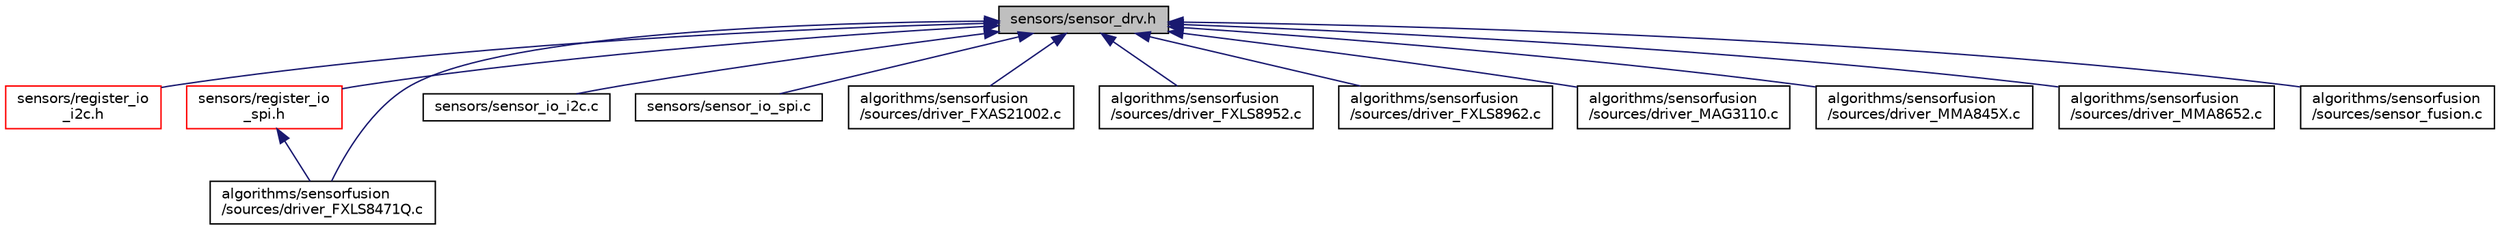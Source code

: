 digraph "sensors/sensor_drv.h"
{
  edge [fontname="Helvetica",fontsize="10",labelfontname="Helvetica",labelfontsize="10"];
  node [fontname="Helvetica",fontsize="10",shape=record];
  Node4 [label="sensors/sensor_drv.h",height=0.2,width=0.4,color="black", fillcolor="grey75", style="filled", fontcolor="black"];
  Node4 -> Node5 [dir="back",color="midnightblue",fontsize="10",style="solid",fontname="Helvetica"];
  Node5 [label="sensors/register_io\l_i2c.h",height=0.2,width=0.4,color="red", fillcolor="white", style="filled",URL="$register__io__i2c_8h.html",tooltip="The register_io_i2c.h file declares low-level interface functions for reading and writing sensor regi..."];
  Node4 -> Node137 [dir="back",color="midnightblue",fontsize="10",style="solid",fontname="Helvetica"];
  Node137 [label="sensors/register_io\l_spi.h",height=0.2,width=0.4,color="red", fillcolor="white", style="filled",URL="$register__io__spi_8h.html",tooltip="The register_io_spi.h file declares low-level interface functions for reading and writing sensor regi..."];
  Node137 -> Node113 [dir="back",color="midnightblue",fontsize="10",style="solid",fontname="Helvetica"];
  Node113 [label="algorithms/sensorfusion\l/sources/driver_FXLS8471Q.c",height=0.2,width=0.4,color="black", fillcolor="white", style="filled",URL="$driver___f_x_l_s8471_q_8c.html",tooltip="Provides init() and read() functions for the FXLS8471Q 3-axis accel. "];
  Node4 -> Node111 [dir="back",color="midnightblue",fontsize="10",style="solid",fontname="Helvetica"];
  Node111 [label="sensors/sensor_io_i2c.c",height=0.2,width=0.4,color="black", fillcolor="white", style="filled",URL="$sensor__io__i2c_8c.html",tooltip="The sensor_io_i2c.c file contains definitions for low-level interface functions for reading and writi..."];
  Node4 -> Node146 [dir="back",color="midnightblue",fontsize="10",style="solid",fontname="Helvetica"];
  Node146 [label="sensors/sensor_io_spi.c",height=0.2,width=0.4,color="black", fillcolor="white", style="filled",URL="$sensor__io__spi_8c.html",tooltip="The sensor_io_spi.c file contains definitions for low-level interface functions for reading and writi..."];
  Node4 -> Node112 [dir="back",color="midnightblue",fontsize="10",style="solid",fontname="Helvetica"];
  Node112 [label="algorithms/sensorfusion\l/sources/driver_FXAS21002.c",height=0.2,width=0.4,color="black", fillcolor="white", style="filled",URL="$driver___f_x_a_s21002_8c.html",tooltip="Provides init() and read() functions for the FXAS21002 gyroscope. "];
  Node4 -> Node113 [dir="back",color="midnightblue",fontsize="10",style="solid",fontname="Helvetica"];
  Node4 -> Node114 [dir="back",color="midnightblue",fontsize="10",style="solid",fontname="Helvetica"];
  Node114 [label="algorithms/sensorfusion\l/sources/driver_FXLS8952.c",height=0.2,width=0.4,color="black", fillcolor="white", style="filled",URL="$driver___f_x_l_s8952_8c.html",tooltip="Provides init() and read() functions for the FXLS8952 3-axis accelerometer. "];
  Node4 -> Node115 [dir="back",color="midnightblue",fontsize="10",style="solid",fontname="Helvetica"];
  Node115 [label="algorithms/sensorfusion\l/sources/driver_FXLS8962.c",height=0.2,width=0.4,color="black", fillcolor="white", style="filled",URL="$driver___f_x_l_s8962_8c.html",tooltip="Provides init() and read() functions for the FXLS8962 3-axis accelerometer. "];
  Node4 -> Node116 [dir="back",color="midnightblue",fontsize="10",style="solid",fontname="Helvetica"];
  Node116 [label="algorithms/sensorfusion\l/sources/driver_MAG3110.c",height=0.2,width=0.4,color="black", fillcolor="white", style="filled",URL="$driver___m_a_g3110_8c.html",tooltip="Provides init() and read() functions for the MAG3110 magnetometer. "];
  Node4 -> Node117 [dir="back",color="midnightblue",fontsize="10",style="solid",fontname="Helvetica"];
  Node117 [label="algorithms/sensorfusion\l/sources/driver_MMA845X.c",height=0.2,width=0.4,color="black", fillcolor="white", style="filled",URL="$driver___m_m_a845_x_8c.html",tooltip="Provides init() and read() functions for the MMA845x 3-axis accel family. "];
  Node4 -> Node118 [dir="back",color="midnightblue",fontsize="10",style="solid",fontname="Helvetica"];
  Node118 [label="algorithms/sensorfusion\l/sources/driver_MMA8652.c",height=0.2,width=0.4,color="black", fillcolor="white", style="filled",URL="$driver___m_m_a8652_8c.html",tooltip="Provides init() and read() functions for the MMA8652 3-axis accel family. "];
  Node4 -> Node159 [dir="back",color="midnightblue",fontsize="10",style="solid",fontname="Helvetica"];
  Node159 [label="algorithms/sensorfusion\l/sources/sensor_fusion.c",height=0.2,width=0.4,color="black", fillcolor="white", style="filled",URL="$sensor__fusion_8c.html",tooltip="The sensor_fusion.c file implements the top level programming interface. "];
}
